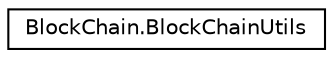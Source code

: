 digraph "Graphical Class Hierarchy"
{
 // LATEX_PDF_SIZE
  edge [fontname="Helvetica",fontsize="10",labelfontname="Helvetica",labelfontsize="10"];
  node [fontname="Helvetica",fontsize="10",shape=record];
  rankdir="LR";
  Node0 [label="BlockChain.BlockChainUtils",height=0.2,width=0.4,color="black", fillcolor="white", style="filled",URL="$classBlockChain_1_1BlockChainUtils.html",tooltip=" "];
}
